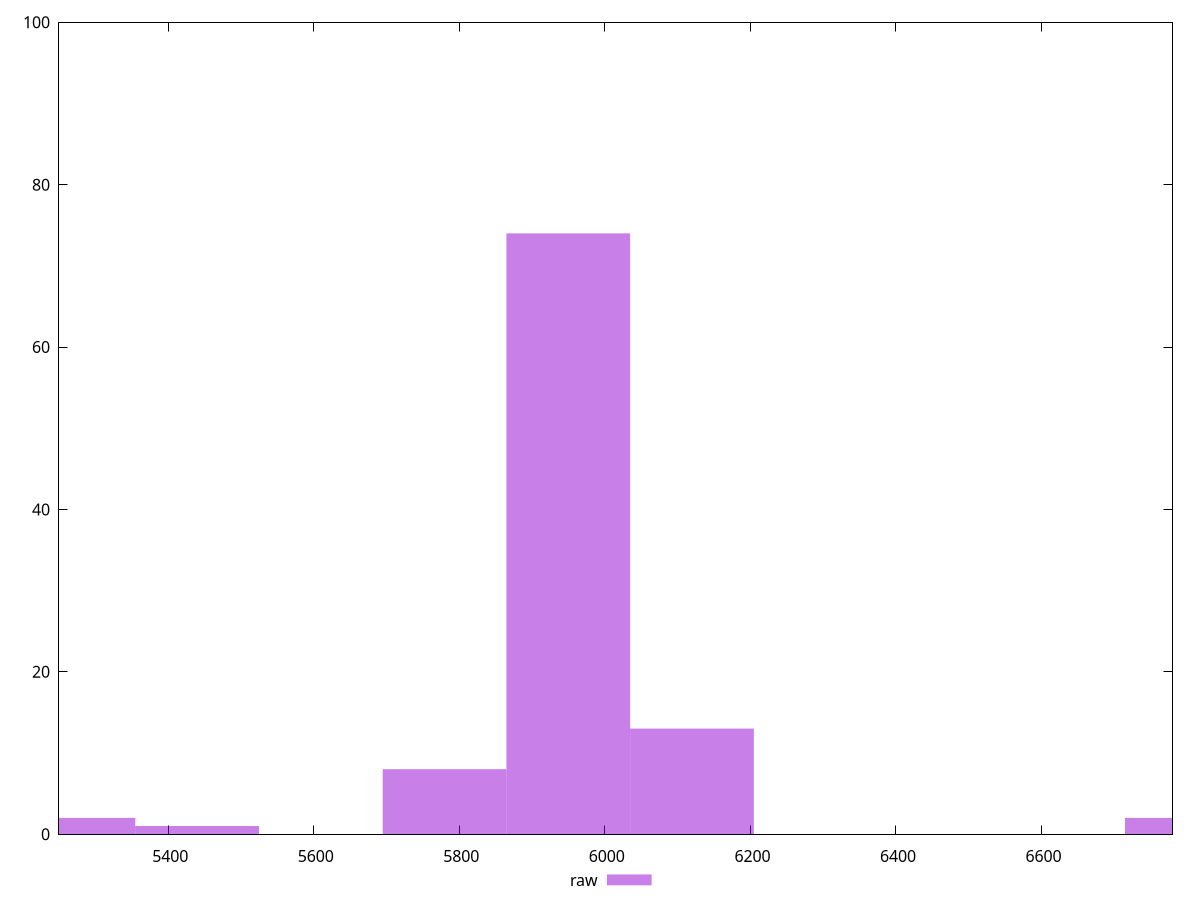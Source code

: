 reset

$raw <<EOF
5269.80275377552 2
6119.7709398683455 13
5779.783665431215 8
5949.77730264978 74
6799.745488742606 2
5439.7963909940845 1
EOF

set key outside below
set boxwidth 169.99363721856514
set xrange [5250:6780]
set yrange [0:100]
set trange [0:100]
set style fill transparent solid 0.5 noborder
set terminal svg size 640, 490 enhanced background rgb 'white'
set output "report_00026_2021-02-22T21:38:55.199Z/unused-javascript/samples/pages/raw/histogram.svg"

plot $raw title "raw" with boxes

reset
